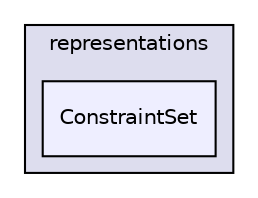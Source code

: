 digraph "/home/travis/build/hypro/hypro/src/hypro/representations/ConstraintSet" {
  compound=true
  node [ fontsize="10", fontname="Helvetica"];
  edge [ labelfontsize="10", labelfontname="Helvetica"];
  subgraph clusterdir_7fa927d8fbf9dfbeef69af27f63bc81b {
    graph [ bgcolor="#ddddee", pencolor="black", label="representations" fontname="Helvetica", fontsize="10", URL="dir_7fa927d8fbf9dfbeef69af27f63bc81b.html"]
  dir_c69b7163a8becb19bca702fdae1c2050 [shape=box, label="ConstraintSet", style="filled", fillcolor="#eeeeff", pencolor="black", URL="dir_c69b7163a8becb19bca702fdae1c2050.html"];
  }
}
